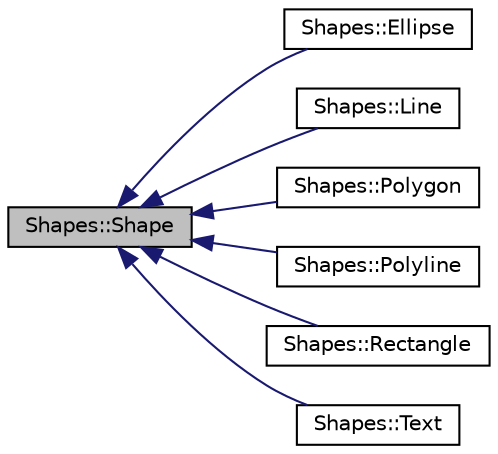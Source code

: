 digraph "Shapes::Shape"
{
 // LATEX_PDF_SIZE
  edge [fontname="Helvetica",fontsize="10",labelfontname="Helvetica",labelfontsize="10"];
  node [fontname="Helvetica",fontsize="10",shape=record];
  rankdir="LR";
  Node0 [label="Shapes::Shape",height=0.2,width=0.4,color="black", fillcolor="grey75", style="filled", fontcolor="black",tooltip=" "];
  Node0 -> Node1 [dir="back",color="midnightblue",fontsize="10",style="solid",fontname="Helvetica"];
  Node1 [label="Shapes::Ellipse",height=0.2,width=0.4,color="black", fillcolor="white", style="filled",URL="$class_shapes_1_1_ellipse.html",tooltip=" "];
  Node0 -> Node2 [dir="back",color="midnightblue",fontsize="10",style="solid",fontname="Helvetica"];
  Node2 [label="Shapes::Line",height=0.2,width=0.4,color="black", fillcolor="white", style="filled",URL="$class_shapes_1_1_line.html",tooltip=" "];
  Node0 -> Node3 [dir="back",color="midnightblue",fontsize="10",style="solid",fontname="Helvetica"];
  Node3 [label="Shapes::Polygon",height=0.2,width=0.4,color="black", fillcolor="white", style="filled",URL="$class_shapes_1_1_polygon.html",tooltip=" "];
  Node0 -> Node4 [dir="back",color="midnightblue",fontsize="10",style="solid",fontname="Helvetica"];
  Node4 [label="Shapes::Polyline",height=0.2,width=0.4,color="black", fillcolor="white", style="filled",URL="$class_shapes_1_1_polyline.html",tooltip=" "];
  Node0 -> Node5 [dir="back",color="midnightblue",fontsize="10",style="solid",fontname="Helvetica"];
  Node5 [label="Shapes::Rectangle",height=0.2,width=0.4,color="black", fillcolor="white", style="filled",URL="$class_shapes_1_1_rectangle.html",tooltip=" "];
  Node0 -> Node6 [dir="back",color="midnightblue",fontsize="10",style="solid",fontname="Helvetica"];
  Node6 [label="Shapes::Text",height=0.2,width=0.4,color="black", fillcolor="white", style="filled",URL="$class_shapes_1_1_text.html",tooltip=" "];
}
